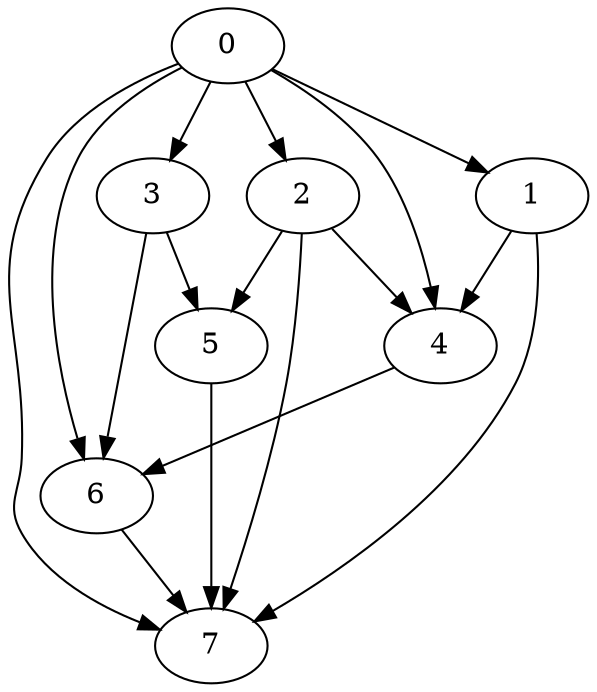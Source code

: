 digraph "Optimal-Schedule-For-src/test/resources/Nodes_8_Random-output" {
	0	[Weight=35, Processor=0, Start_time=0];
	2	[Weight=176, Processor=0, Start_time=35];
	4	[Weight=176, Processor=0, Start_time=211];
	6	[Weight=141, Processor=0, Start_time=387];
	7	[Weight=53, Processor=0, Start_time=528];
	1	[Weight=88, Processor=1, Start_time=38];
	3	[Weight=159, Processor=1, Start_time=126];
	5	[Weight=141, Processor=1, Start_time=285];
	0 -> 2	[Weight=9];
	0 -> 4	[Weight=5];
	1 -> 4	[Weight=10];
	2 -> 4	[Weight=8];
	0 -> 6	[Weight=4];
	3 -> 6	[Weight=8];
	4 -> 6	[Weight=2];
	0 -> 7	[Weight=9];
	1 -> 7	[Weight=6];
	2 -> 7	[Weight=3];
	5 -> 7	[Weight=4];
	6 -> 7	[Weight=8];
	0 -> 1	[Weight=3];
	0 -> 3	[Weight=7];
	2 -> 5	[Weight=6];
	3 -> 5	[Weight=5];
}